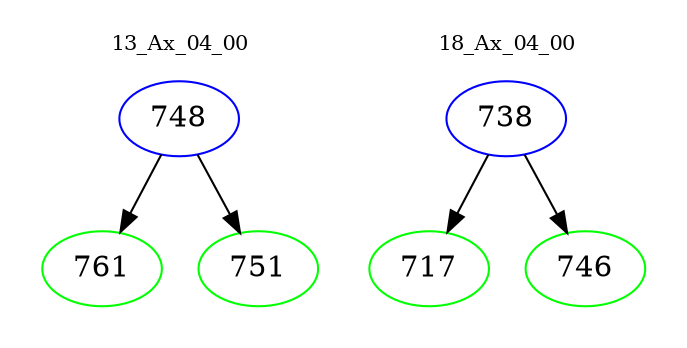 digraph{
subgraph cluster_0 {
color = white
label = "13_Ax_04_00";
fontsize=10;
T0_748 [label="748", color="blue"]
T0_748 -> T0_761 [color="black"]
T0_761 [label="761", color="green"]
T0_748 -> T0_751 [color="black"]
T0_751 [label="751", color="green"]
}
subgraph cluster_1 {
color = white
label = "18_Ax_04_00";
fontsize=10;
T1_738 [label="738", color="blue"]
T1_738 -> T1_717 [color="black"]
T1_717 [label="717", color="green"]
T1_738 -> T1_746 [color="black"]
T1_746 [label="746", color="green"]
}
}
